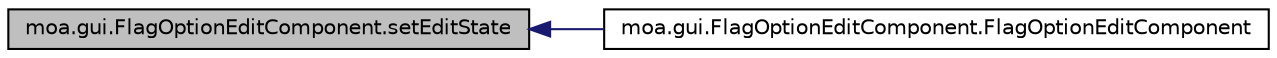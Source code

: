 digraph G
{
  edge [fontname="Helvetica",fontsize="10",labelfontname="Helvetica",labelfontsize="10"];
  node [fontname="Helvetica",fontsize="10",shape=record];
  rankdir=LR;
  Node1 [label="moa.gui.FlagOptionEditComponent.setEditState",height=0.2,width=0.4,color="black", fillcolor="grey75", style="filled" fontcolor="black"];
  Node1 -> Node2 [dir=back,color="midnightblue",fontsize="10",style="solid",fontname="Helvetica"];
  Node2 [label="moa.gui.FlagOptionEditComponent.FlagOptionEditComponent",height=0.2,width=0.4,color="black", fillcolor="white", style="filled",URL="$classmoa_1_1gui_1_1FlagOptionEditComponent.html#a9895a898d43678a91f5bac705d4b4a1f"];
}
